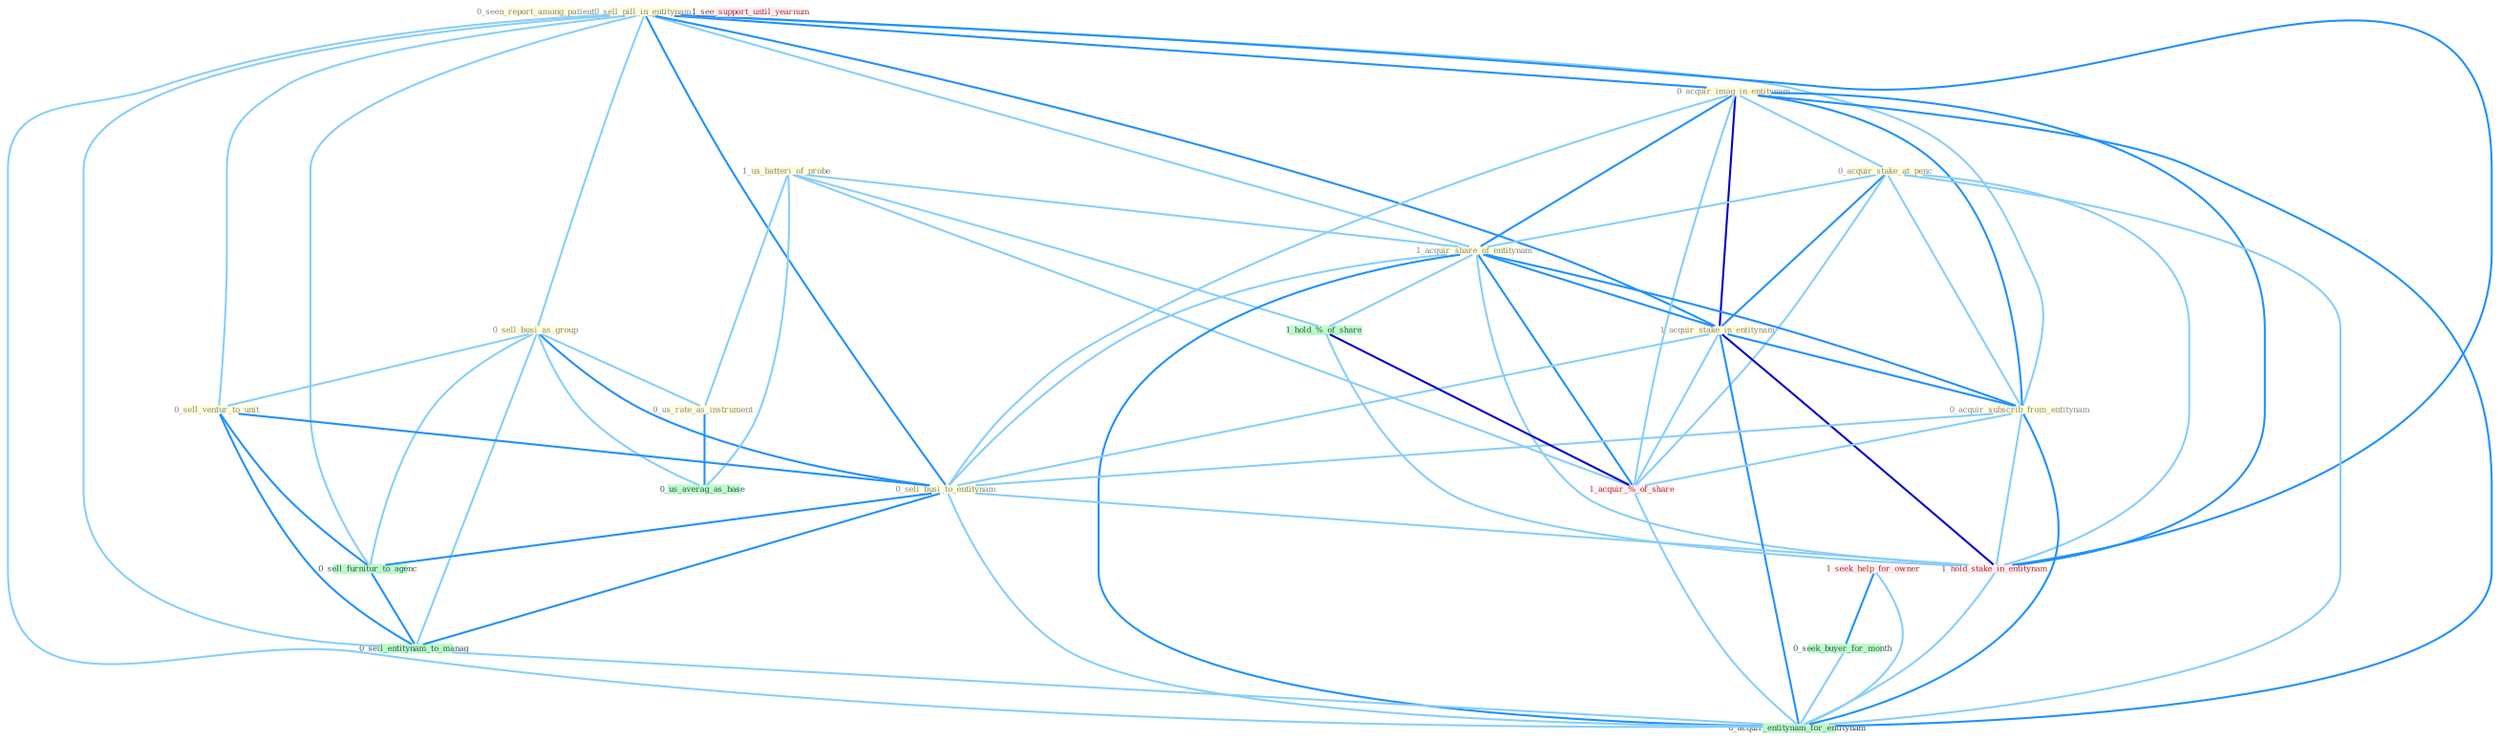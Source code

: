 Graph G{ 
    node
    [shape=polygon,style=filled,width=.5,height=.06,color="#BDFCC9",fixedsize=true,fontsize=4,
    fontcolor="#2f4f4f"];
    {node
    [color="#ffffe0", fontcolor="#8b7d6b"] "0_seen_report_among_patient " "0_sell_pill_in_entitynam " "0_sell_busi_as_group " "0_acquir_imag_in_entitynam " "0_acquir_stake_at_penc " "1_us_batteri_of_probe " "0_us_rate_as_instrument " "1_acquir_share_of_entitynam " "0_sell_ventur_to_unit " "1_acquir_stake_in_entitynam " "0_acquir_subscrib_from_entitynam " "0_sell_busi_to_entitynam "}
{node [color="#fff0f5", fontcolor="#b22222"] "1_hold_stake_in_entitynam " "1_seek_help_for_owner " "1_acquir_%_of_share " "1_see_support_until_yearnum "}
edge [color="#B0E2FF"];

	"0_sell_pill_in_entitynam " -- "0_sell_busi_as_group " [w="1", color="#87cefa" ];
	"0_sell_pill_in_entitynam " -- "0_acquir_imag_in_entitynam " [w="2", color="#1e90ff" , len=0.8];
	"0_sell_pill_in_entitynam " -- "1_acquir_share_of_entitynam " [w="1", color="#87cefa" ];
	"0_sell_pill_in_entitynam " -- "0_sell_ventur_to_unit " [w="1", color="#87cefa" ];
	"0_sell_pill_in_entitynam " -- "1_acquir_stake_in_entitynam " [w="2", color="#1e90ff" , len=0.8];
	"0_sell_pill_in_entitynam " -- "0_acquir_subscrib_from_entitynam " [w="1", color="#87cefa" ];
	"0_sell_pill_in_entitynam " -- "0_sell_busi_to_entitynam " [w="2", color="#1e90ff" , len=0.8];
	"0_sell_pill_in_entitynam " -- "1_hold_stake_in_entitynam " [w="2", color="#1e90ff" , len=0.8];
	"0_sell_pill_in_entitynam " -- "0_sell_furnitur_to_agenc " [w="1", color="#87cefa" ];
	"0_sell_pill_in_entitynam " -- "0_sell_entitynam_to_manag " [w="1", color="#87cefa" ];
	"0_sell_pill_in_entitynam " -- "0_acquir_entitynam_for_entitynam " [w="1", color="#87cefa" ];
	"0_sell_busi_as_group " -- "0_us_rate_as_instrument " [w="1", color="#87cefa" ];
	"0_sell_busi_as_group " -- "0_sell_ventur_to_unit " [w="1", color="#87cefa" ];
	"0_sell_busi_as_group " -- "0_sell_busi_to_entitynam " [w="2", color="#1e90ff" , len=0.8];
	"0_sell_busi_as_group " -- "0_sell_furnitur_to_agenc " [w="1", color="#87cefa" ];
	"0_sell_busi_as_group " -- "0_us_averag_as_base " [w="1", color="#87cefa" ];
	"0_sell_busi_as_group " -- "0_sell_entitynam_to_manag " [w="1", color="#87cefa" ];
	"0_acquir_imag_in_entitynam " -- "0_acquir_stake_at_penc " [w="1", color="#87cefa" ];
	"0_acquir_imag_in_entitynam " -- "1_acquir_share_of_entitynam " [w="2", color="#1e90ff" , len=0.8];
	"0_acquir_imag_in_entitynam " -- "1_acquir_stake_in_entitynam " [w="3", color="#0000cd" , len=0.6];
	"0_acquir_imag_in_entitynam " -- "0_acquir_subscrib_from_entitynam " [w="2", color="#1e90ff" , len=0.8];
	"0_acquir_imag_in_entitynam " -- "0_sell_busi_to_entitynam " [w="1", color="#87cefa" ];
	"0_acquir_imag_in_entitynam " -- "1_hold_stake_in_entitynam " [w="2", color="#1e90ff" , len=0.8];
	"0_acquir_imag_in_entitynam " -- "1_acquir_%_of_share " [w="1", color="#87cefa" ];
	"0_acquir_imag_in_entitynam " -- "0_acquir_entitynam_for_entitynam " [w="2", color="#1e90ff" , len=0.8];
	"0_acquir_stake_at_penc " -- "1_acquir_share_of_entitynam " [w="1", color="#87cefa" ];
	"0_acquir_stake_at_penc " -- "1_acquir_stake_in_entitynam " [w="2", color="#1e90ff" , len=0.8];
	"0_acquir_stake_at_penc " -- "0_acquir_subscrib_from_entitynam " [w="1", color="#87cefa" ];
	"0_acquir_stake_at_penc " -- "1_hold_stake_in_entitynam " [w="1", color="#87cefa" ];
	"0_acquir_stake_at_penc " -- "1_acquir_%_of_share " [w="1", color="#87cefa" ];
	"0_acquir_stake_at_penc " -- "0_acquir_entitynam_for_entitynam " [w="1", color="#87cefa" ];
	"1_us_batteri_of_probe " -- "0_us_rate_as_instrument " [w="1", color="#87cefa" ];
	"1_us_batteri_of_probe " -- "1_acquir_share_of_entitynam " [w="1", color="#87cefa" ];
	"1_us_batteri_of_probe " -- "1_hold_%_of_share " [w="1", color="#87cefa" ];
	"1_us_batteri_of_probe " -- "1_acquir_%_of_share " [w="1", color="#87cefa" ];
	"1_us_batteri_of_probe " -- "0_us_averag_as_base " [w="1", color="#87cefa" ];
	"0_us_rate_as_instrument " -- "0_us_averag_as_base " [w="2", color="#1e90ff" , len=0.8];
	"1_acquir_share_of_entitynam " -- "1_acquir_stake_in_entitynam " [w="2", color="#1e90ff" , len=0.8];
	"1_acquir_share_of_entitynam " -- "0_acquir_subscrib_from_entitynam " [w="2", color="#1e90ff" , len=0.8];
	"1_acquir_share_of_entitynam " -- "0_sell_busi_to_entitynam " [w="1", color="#87cefa" ];
	"1_acquir_share_of_entitynam " -- "1_hold_%_of_share " [w="1", color="#87cefa" ];
	"1_acquir_share_of_entitynam " -- "1_hold_stake_in_entitynam " [w="1", color="#87cefa" ];
	"1_acquir_share_of_entitynam " -- "1_acquir_%_of_share " [w="2", color="#1e90ff" , len=0.8];
	"1_acquir_share_of_entitynam " -- "0_acquir_entitynam_for_entitynam " [w="2", color="#1e90ff" , len=0.8];
	"0_sell_ventur_to_unit " -- "0_sell_busi_to_entitynam " [w="2", color="#1e90ff" , len=0.8];
	"0_sell_ventur_to_unit " -- "0_sell_furnitur_to_agenc " [w="2", color="#1e90ff" , len=0.8];
	"0_sell_ventur_to_unit " -- "0_sell_entitynam_to_manag " [w="2", color="#1e90ff" , len=0.8];
	"1_acquir_stake_in_entitynam " -- "0_acquir_subscrib_from_entitynam " [w="2", color="#1e90ff" , len=0.8];
	"1_acquir_stake_in_entitynam " -- "0_sell_busi_to_entitynam " [w="1", color="#87cefa" ];
	"1_acquir_stake_in_entitynam " -- "1_hold_stake_in_entitynam " [w="3", color="#0000cd" , len=0.6];
	"1_acquir_stake_in_entitynam " -- "1_acquir_%_of_share " [w="1", color="#87cefa" ];
	"1_acquir_stake_in_entitynam " -- "0_acquir_entitynam_for_entitynam " [w="2", color="#1e90ff" , len=0.8];
	"0_acquir_subscrib_from_entitynam " -- "0_sell_busi_to_entitynam " [w="1", color="#87cefa" ];
	"0_acquir_subscrib_from_entitynam " -- "1_hold_stake_in_entitynam " [w="1", color="#87cefa" ];
	"0_acquir_subscrib_from_entitynam " -- "1_acquir_%_of_share " [w="1", color="#87cefa" ];
	"0_acquir_subscrib_from_entitynam " -- "0_acquir_entitynam_for_entitynam " [w="2", color="#1e90ff" , len=0.8];
	"0_sell_busi_to_entitynam " -- "1_hold_stake_in_entitynam " [w="1", color="#87cefa" ];
	"0_sell_busi_to_entitynam " -- "0_sell_furnitur_to_agenc " [w="2", color="#1e90ff" , len=0.8];
	"0_sell_busi_to_entitynam " -- "0_sell_entitynam_to_manag " [w="2", color="#1e90ff" , len=0.8];
	"0_sell_busi_to_entitynam " -- "0_acquir_entitynam_for_entitynam " [w="1", color="#87cefa" ];
	"1_hold_%_of_share " -- "1_hold_stake_in_entitynam " [w="1", color="#87cefa" ];
	"1_hold_%_of_share " -- "1_acquir_%_of_share " [w="3", color="#0000cd" , len=0.6];
	"1_hold_stake_in_entitynam " -- "0_acquir_entitynam_for_entitynam " [w="1", color="#87cefa" ];
	"1_seek_help_for_owner " -- "0_seek_buyer_for_month " [w="2", color="#1e90ff" , len=0.8];
	"1_seek_help_for_owner " -- "0_acquir_entitynam_for_entitynam " [w="1", color="#87cefa" ];
	"0_seek_buyer_for_month " -- "0_acquir_entitynam_for_entitynam " [w="1", color="#87cefa" ];
	"1_acquir_%_of_share " -- "0_acquir_entitynam_for_entitynam " [w="1", color="#87cefa" ];
	"0_sell_furnitur_to_agenc " -- "0_sell_entitynam_to_manag " [w="2", color="#1e90ff" , len=0.8];
	"0_sell_entitynam_to_manag " -- "0_acquir_entitynam_for_entitynam " [w="1", color="#87cefa" ];
}
